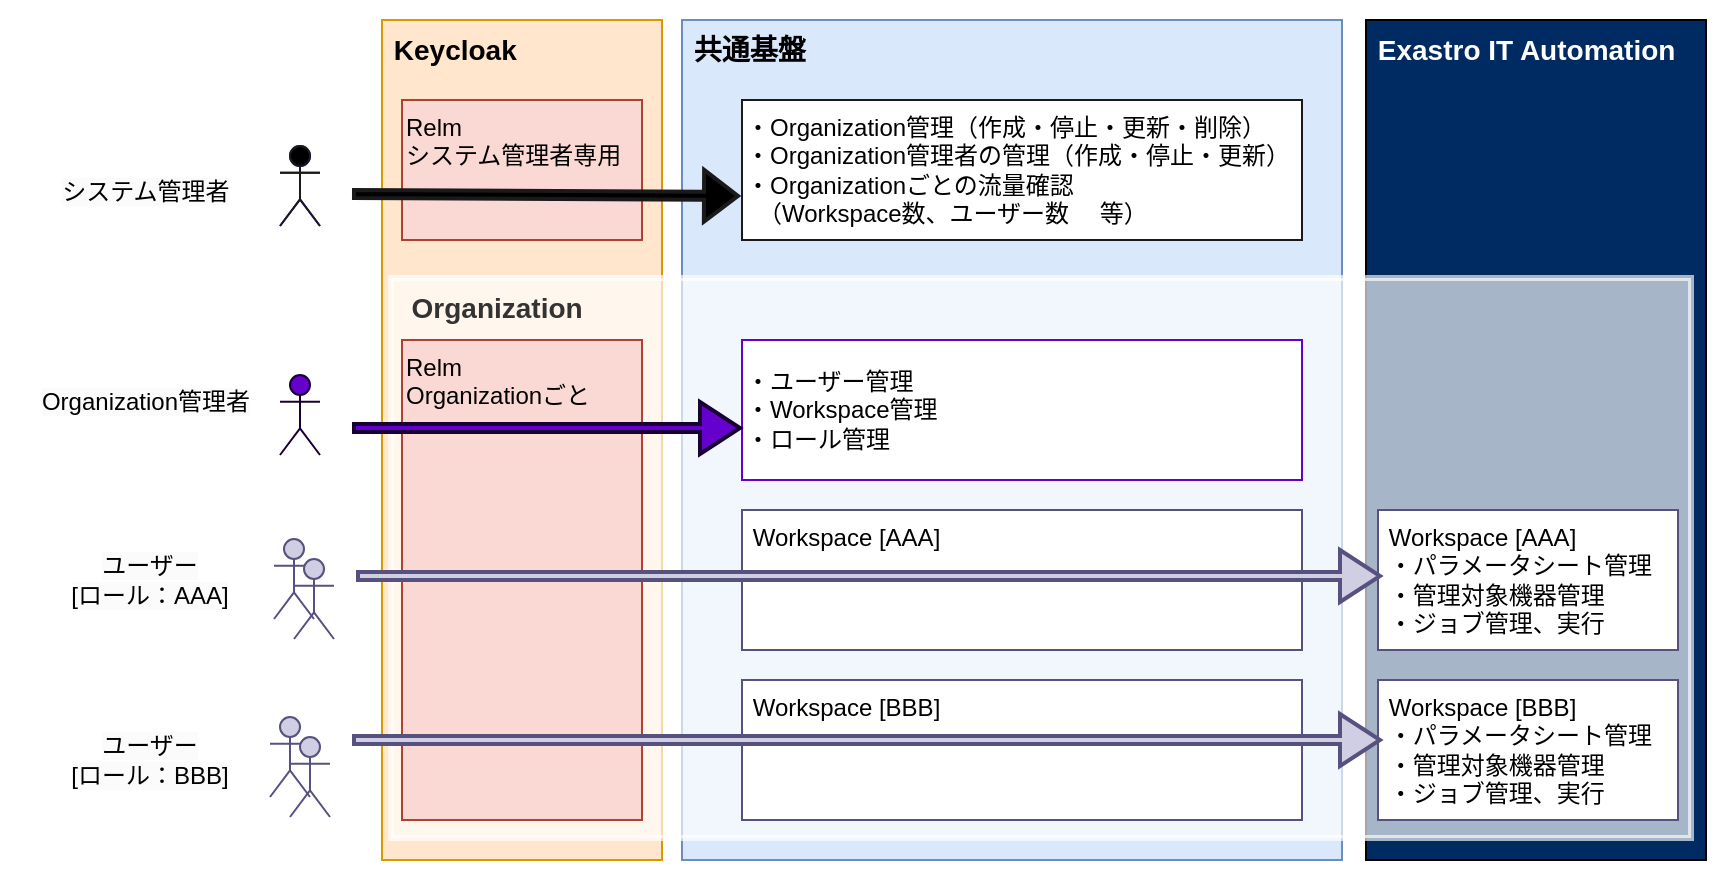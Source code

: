 <mxfile version="20.8.16" type="device"><diagram name="users" id="zIaAfcBwSuvRJHUy-47_"><mxGraphModel dx="960" dy="614" grid="1" gridSize="10" guides="1" tooltips="1" connect="1" arrows="1" fold="1" page="1" pageScale="1" pageWidth="827" pageHeight="1169" math="0" shadow="0"><root><mxCell id="UzZWIe5iTbH8BvvD0hbM-0"/><mxCell id="UzZWIe5iTbH8BvvD0hbM-1" style="" parent="UzZWIe5iTbH8BvvD0hbM-0"/><mxCell id="bpjWlzHVO4FDy2-kTseJ-0" value="" style="rounded=0;whiteSpace=wrap;html=1;strokeColor=none;" parent="UzZWIe5iTbH8BvvD0hbM-1" vertex="1"><mxGeometry x="23" y="30" width="850" height="440" as="geometry"/></mxCell><mxCell id="UzZWIe5iTbH8BvvD0hbM-2" value="&lt;blockquote style=&quot;margin: 0 0 0 40px; border: none; padding: 0px;&quot;&gt;&lt;br&gt;&lt;/blockquote&gt;" style="shape=umlActor;verticalLabelPosition=bottom;verticalAlign=top;outlineConnect=0;fillColor=#6a00ff;strokeColor=#3700CC;html=1;fontColor=#ffffff;" parent="UzZWIe5iTbH8BvvD0hbM-1" vertex="1"><mxGeometry x="150" y="103" width="20" height="40" as="geometry"/></mxCell><mxCell id="UzZWIe5iTbH8BvvD0hbM-3" value="&lt;span style=&quot;color: rgb(0, 0, 0); font-family: Helvetica; font-size: 12px; font-style: normal; font-variant-ligatures: normal; font-variant-caps: normal; font-weight: 400; letter-spacing: normal; orphans: 2; text-indent: 0px; text-transform: none; widows: 2; word-spacing: 0px; -webkit-text-stroke-width: 0px; background-color: rgb(251, 251, 251); text-decoration-thickness: initial; text-decoration-style: initial; text-decoration-color: initial; float: none; display: inline !important;&quot;&gt;Platform管理者&lt;/span&gt;" style="text;whiteSpace=wrap;html=1;fontSize=12;fontFamily=Helvetica;fontColor=#FFFFFF;verticalAlign=middle;align=center;" parent="UzZWIe5iTbH8BvvD0hbM-1" vertex="1"><mxGeometry x="28" y="105.5" width="110" height="40" as="geometry"/></mxCell><mxCell id="UzZWIe5iTbH8BvvD0hbM-8" value="&lt;blockquote style=&quot;margin: 0 0 0 40px; border: none; padding: 0px;&quot;&gt;&lt;br&gt;&lt;/blockquote&gt;" style="shape=umlActor;verticalLabelPosition=bottom;verticalAlign=top;outlineConnect=0;fillColor=#000000;strokeColor=#1A1A1A;html=1;fontColor=#ffffff;" parent="UzZWIe5iTbH8BvvD0hbM-1" vertex="1"><mxGeometry x="150" y="103" width="20" height="40" as="geometry"/></mxCell><mxCell id="UzZWIe5iTbH8BvvD0hbM-9" value="" style="shape=umlActor;verticalLabelPosition=bottom;verticalAlign=top;html=1;outlineConnect=0;fillColor=#6600CC;strokeColor=#190033;fontColor=#ffffff;" parent="UzZWIe5iTbH8BvvD0hbM-1" vertex="1"><mxGeometry x="150" y="217.5" width="20" height="40" as="geometry"/></mxCell><mxCell id="UzZWIe5iTbH8BvvD0hbM-11" value="&lt;span style=&quot;color: rgb(0, 0, 0); font-family: Helvetica; font-size: 12px; font-style: normal; font-variant-ligatures: normal; font-variant-caps: normal; font-weight: 400; letter-spacing: normal; orphans: 2; text-indent: 0px; text-transform: none; widows: 2; word-spacing: 0px; -webkit-text-stroke-width: 0px; background-color: rgb(251, 251, 251); text-decoration-thickness: initial; text-decoration-style: initial; text-decoration-color: initial; float: none; display: inline !important;&quot;&gt;システム管理者&lt;/span&gt;" style="text;whiteSpace=wrap;html=1;fontSize=12;fontFamily=Helvetica;fontColor=#FFFFFF;verticalAlign=middle;align=center;" parent="UzZWIe5iTbH8BvvD0hbM-1" vertex="1"><mxGeometry x="28" y="105.5" width="110" height="40" as="geometry"/></mxCell><mxCell id="UzZWIe5iTbH8BvvD0hbM-12" value="&lt;span style=&quot;color: rgb(0, 0, 0); font-family: Helvetica; font-size: 12px; font-style: normal; font-variant-ligatures: normal; font-variant-caps: normal; font-weight: 400; letter-spacing: normal; orphans: 2; text-indent: 0px; text-transform: none; widows: 2; word-spacing: 0px; -webkit-text-stroke-width: 0px; background-color: rgb(251, 251, 251); text-decoration-thickness: initial; text-decoration-style: initial; text-decoration-color: initial; float: none; display: inline !important;&quot;&gt;Organization管理者&lt;/span&gt;" style="text;whiteSpace=wrap;html=1;fontSize=12;fontFamily=Helvetica;fontColor=#FFFFFF;align=center;" parent="UzZWIe5iTbH8BvvD0hbM-1" vertex="1"><mxGeometry x="13" y="216.5" width="140" height="50" as="geometry"/></mxCell><mxCell id="UzZWIe5iTbH8BvvD0hbM-13" value="&lt;span style=&quot;color: rgb(0, 0, 0); font-family: Helvetica; font-size: 12px; font-style: normal; font-variant-ligatures: normal; font-variant-caps: normal; font-weight: 400; letter-spacing: normal; orphans: 2; text-indent: 0px; text-transform: none; widows: 2; word-spacing: 0px; -webkit-text-stroke-width: 0px; background-color: rgb(251, 251, 251); text-decoration-thickness: initial; text-decoration-style: initial; text-decoration-color: initial; float: none; display: inline !important;&quot;&gt;ユーザー&lt;br&gt;&lt;/span&gt;&lt;span style=&quot;color: rgb(0, 0, 0); font-family: Helvetica; font-size: 12px; font-style: normal; font-variant-ligatures: normal; font-variant-caps: normal; font-weight: 400; letter-spacing: normal; orphans: 2; text-indent: 0px; text-transform: none; widows: 2; word-spacing: 0px; -webkit-text-stroke-width: 0px; background-color: rgb(251, 251, 251); text-decoration-thickness: initial; text-decoration-style: initial; text-decoration-color: initial; float: none; display: inline !important;&quot;&gt;[ロール：AAA]&lt;br&gt;&lt;/span&gt;" style="text;whiteSpace=wrap;html=1;fontSize=12;fontFamily=Helvetica;fontColor=#FFFFFF;align=center;verticalAlign=middle;" parent="UzZWIe5iTbH8BvvD0hbM-1" vertex="1"><mxGeometry x="10" y="284.5" width="150" height="70" as="geometry"/></mxCell><mxCell id="UzZWIe5iTbH8BvvD0hbM-14" value="" style="group;fillColor=none;" parent="UzZWIe5iTbH8BvvD0hbM-1" vertex="1" connectable="0"><mxGeometry x="152" y="299.5" width="39" height="50" as="geometry"/></mxCell><mxCell id="UzZWIe5iTbH8BvvD0hbM-15" value="" style="shape=umlActor;verticalLabelPosition=bottom;verticalAlign=top;html=1;outlineConnect=0;fillColor=#d0cee2;strokeColor=#56517e;" parent="UzZWIe5iTbH8BvvD0hbM-14" vertex="1"><mxGeometry x="-5" width="20" height="40" as="geometry"/></mxCell><mxCell id="UzZWIe5iTbH8BvvD0hbM-16" value="" style="shape=umlActor;verticalLabelPosition=bottom;verticalAlign=top;html=1;outlineConnect=0;fillColor=#d0cee2;strokeColor=#56517E;" parent="UzZWIe5iTbH8BvvD0hbM-14" vertex="1"><mxGeometry x="5" y="10" width="20" height="40" as="geometry"/></mxCell><mxCell id="UzZWIe5iTbH8BvvD0hbM-17" value="&lt;span style=&quot;color: rgb(0, 0, 0); font-family: Helvetica; font-size: 12px; font-style: normal; font-variant-ligatures: normal; font-variant-caps: normal; font-weight: 400; letter-spacing: normal; orphans: 2; text-indent: 0px; text-transform: none; widows: 2; word-spacing: 0px; -webkit-text-stroke-width: 0px; background-color: rgb(251, 251, 251); text-decoration-thickness: initial; text-decoration-style: initial; text-decoration-color: initial; float: none; display: inline !important;&quot;&gt;ユーザー&lt;/span&gt;&lt;br style=&quot;border-color: var(--border-color); color: rgb(0, 0, 0); font-family: Helvetica; font-size: 12px; font-style: normal; font-variant-ligatures: normal; font-variant-caps: normal; font-weight: 400; letter-spacing: normal; orphans: 2; text-indent: 0px; text-transform: none; widows: 2; word-spacing: 0px; -webkit-text-stroke-width: 0px; background-color: rgb(251, 251, 251); text-decoration-thickness: initial; text-decoration-style: initial; text-decoration-color: initial;&quot;&gt;&lt;span style=&quot;color: rgb(0, 0, 0); font-family: Helvetica; font-size: 12px; font-style: normal; font-variant-ligatures: normal; font-variant-caps: normal; font-weight: 400; letter-spacing: normal; orphans: 2; text-indent: 0px; text-transform: none; widows: 2; word-spacing: 0px; -webkit-text-stroke-width: 0px; background-color: rgb(251, 251, 251); text-decoration-thickness: initial; text-decoration-style: initial; text-decoration-color: initial; float: none; display: inline !important;&quot;&gt;[ロール：BBB]&lt;/span&gt;" style="text;whiteSpace=wrap;html=1;fontSize=12;fontFamily=Helvetica;fontColor=#FFFFFF;align=center;verticalAlign=middle;" parent="UzZWIe5iTbH8BvvD0hbM-1" vertex="1"><mxGeometry x="10" y="374.5" width="150" height="70" as="geometry"/></mxCell><mxCell id="UzZWIe5iTbH8BvvD0hbM-20" value="" style="group" parent="UzZWIe5iTbH8BvvD0hbM-1" vertex="1" connectable="0"><mxGeometry x="150" y="388.5" width="39" height="50" as="geometry"/></mxCell><mxCell id="UzZWIe5iTbH8BvvD0hbM-21" value="" style="shape=umlActor;verticalLabelPosition=bottom;verticalAlign=top;html=1;outlineConnect=0;fillColor=#d0cee2;strokeColor=#56517e;" parent="UzZWIe5iTbH8BvvD0hbM-20" vertex="1"><mxGeometry x="-5" width="20" height="40" as="geometry"/></mxCell><mxCell id="UzZWIe5iTbH8BvvD0hbM-22" value="" style="shape=umlActor;verticalLabelPosition=bottom;verticalAlign=top;html=1;outlineConnect=0;fillColor=#d0cee2;strokeColor=#56517e;" parent="UzZWIe5iTbH8BvvD0hbM-20" vertex="1"><mxGeometry x="5" y="10" width="20" height="40" as="geometry"/></mxCell><mxCell id="UzZWIe5iTbH8BvvD0hbM-26" value="&lt;font style=&quot;font-size: 14px;&quot;&gt;&amp;nbsp;Keycloak&lt;/font&gt;" style="rounded=0;whiteSpace=wrap;html=1;align=left;horizontal=1;verticalAlign=top;strokeColor=#d79b00;fillColor=#ffe6cc;fontStyle=1" parent="UzZWIe5iTbH8BvvD0hbM-1" vertex="1"><mxGeometry x="201" y="40" width="140" height="420" as="geometry"/></mxCell><mxCell id="UzZWIe5iTbH8BvvD0hbM-27" value="&lt;font style=&quot;font-size: 14px;&quot;&gt;&amp;nbsp;共通基盤&lt;/font&gt;" style="rounded=0;whiteSpace=wrap;html=1;align=left;horizontal=1;verticalAlign=top;strokeColor=#6c8ebf;fillColor=#dae8fc;fontStyle=1" parent="UzZWIe5iTbH8BvvD0hbM-1" vertex="1"><mxGeometry x="351" y="40" width="330" height="420" as="geometry"/></mxCell><mxCell id="UzZWIe5iTbH8BvvD0hbM-28" value="&lt;font style=&quot;font-size: 14px;&quot;&gt;&amp;nbsp;Exastro IT Automation&lt;/font&gt;" style="rounded=0;whiteSpace=wrap;html=1;align=left;horizontal=1;verticalAlign=top;strokeColor=#000000;fillColor=#002b62;fontColor=#FFFFFF;fontStyle=1" parent="UzZWIe5iTbH8BvvD0hbM-1" vertex="1"><mxGeometry x="693" y="40" width="170" height="420" as="geometry"/></mxCell><mxCell id="UzZWIe5iTbH8BvvD0hbM-29" value="organization" style="" parent="UzZWIe5iTbH8BvvD0hbM-0"/><mxCell id="UzZWIe5iTbH8BvvD0hbM-30" value="&lt;font style=&quot;&quot;&gt;&amp;nbsp; Organization&lt;/font&gt;" style="rounded=0;whiteSpace=wrap;html=1;align=left;horizontal=1;verticalAlign=top;opacity=65;strokeWidth=3;fontSize=14;fillColor=#FFFFFF;strokeColor=#FFFFFF;fontStyle=1;fontColor=#333333;" parent="UzZWIe5iTbH8BvvD0hbM-29" vertex="1"><mxGeometry x="205.5" y="169" width="650" height="280" as="geometry"/></mxCell><mxCell id="UzZWIe5iTbH8BvvD0hbM-32" value="内容" style="" parent="UzZWIe5iTbH8BvvD0hbM-0"/><mxCell id="UzZWIe5iTbH8BvvD0hbM-33" value="Relm&lt;br&gt;システム管理者専用" style="rounded=0;whiteSpace=wrap;html=1;align=left;horizontal=1;verticalAlign=top;strokeColor=#ae4132;fillColor=#fad9d5;" parent="UzZWIe5iTbH8BvvD0hbM-32" vertex="1"><mxGeometry x="211" y="80" width="120" height="70" as="geometry"/></mxCell><mxCell id="UzZWIe5iTbH8BvvD0hbM-35" value="Relm&lt;br&gt;Organizationごと" style="rounded=0;whiteSpace=wrap;html=1;align=left;horizontal=1;verticalAlign=top;strokeColor=#ae4132;fillColor=#fad9d5;" parent="UzZWIe5iTbH8BvvD0hbM-32" vertex="1"><mxGeometry x="211" y="200" width="120" height="240" as="geometry"/></mxCell><mxCell id="UzZWIe5iTbH8BvvD0hbM-36" value="・Organization管理（作成・停止・更新・削除）&lt;br&gt;・Organization管理者の管理（作成・停止・更新）&lt;br&gt;・Organizationごとの流量確認&lt;br&gt;　（Workspace数、ユーザー数 　等）" style="rounded=0;whiteSpace=wrap;html=1;align=left;horizontal=1;verticalAlign=middle;strokeColor=#1A1A1A;" parent="UzZWIe5iTbH8BvvD0hbM-32" vertex="1"><mxGeometry x="381" y="80" width="280" height="70" as="geometry"/></mxCell><mxCell id="UzZWIe5iTbH8BvvD0hbM-37" value="・ユーザー管理&lt;br&gt;・Workspace管理&lt;br&gt;・ロール管理" style="rounded=0;whiteSpace=wrap;html=1;align=left;horizontal=1;verticalAlign=middle;strokeColor=#6600CC;" parent="UzZWIe5iTbH8BvvD0hbM-32" vertex="1"><mxGeometry x="381" y="200" width="280" height="70" as="geometry"/></mxCell><mxCell id="UzZWIe5iTbH8BvvD0hbM-38" value="&amp;nbsp;Workspace [AAA]" style="rounded=0;whiteSpace=wrap;html=1;align=left;horizontal=1;verticalAlign=top;strokeColor=#56517E;" parent="UzZWIe5iTbH8BvvD0hbM-32" vertex="1"><mxGeometry x="381" y="285" width="280" height="70" as="geometry"/></mxCell><mxCell id="UzZWIe5iTbH8BvvD0hbM-57" value="&amp;nbsp;Workspace [AAA]&lt;br&gt;&amp;nbsp;・パラメータシート管理&lt;br&gt;&amp;nbsp;・管理対象機器管理&lt;br&gt;&amp;nbsp;・ジョブ管理、実行" style="rounded=0;whiteSpace=wrap;html=1;align=left;horizontal=1;verticalAlign=top;strokeColor=#56517E;" parent="UzZWIe5iTbH8BvvD0hbM-32" vertex="1"><mxGeometry x="699" y="285" width="150" height="70" as="geometry"/></mxCell><mxCell id="or_tk1Qgucv-dB5-A7wB-4" value="&amp;nbsp;Workspace [BBB]" style="rounded=0;whiteSpace=wrap;html=1;align=left;horizontal=1;verticalAlign=top;strokeColor=#56517E;" parent="UzZWIe5iTbH8BvvD0hbM-32" vertex="1"><mxGeometry x="381" y="370" width="280" height="70" as="geometry"/></mxCell><mxCell id="or_tk1Qgucv-dB5-A7wB-5" value="&amp;nbsp;Workspace [BBB]&lt;br&gt;&amp;nbsp;・パラメータシート管理&lt;br style=&quot;border-color: var(--border-color);&quot;&gt;&amp;nbsp;・管理対象機器管理&lt;br style=&quot;border-color: var(--border-color);&quot;&gt;&amp;nbsp;・ジョブ管理、実行" style="rounded=0;whiteSpace=wrap;html=1;align=left;horizontal=1;verticalAlign=top;strokeColor=#56517E;" parent="UzZWIe5iTbH8BvvD0hbM-32" vertex="1"><mxGeometry x="699" y="370" width="150" height="70" as="geometry"/></mxCell><mxCell id="UzZWIe5iTbH8BvvD0hbM-61" value="矢印" style="" parent="UzZWIe5iTbH8BvvD0hbM-0"/><mxCell id="UzZWIe5iTbH8BvvD0hbM-62" value="" style="endArrow=classic;html=1;rounded=0;strokeColor=#190033;fontFamily=Helvetica;fontSize=14;fontColor=#FFFFFF;strokeWidth=2;labelBorderColor=default;shape=flexArrow;fillColor=#6600CC;width=3;endSize=6;startSize=17;" parent="UzZWIe5iTbH8BvvD0hbM-61" edge="1"><mxGeometry width="50" height="50" relative="1" as="geometry"><mxPoint x="186" y="244" as="sourcePoint"/><mxPoint x="381" y="244" as="targetPoint"/></mxGeometry></mxCell><mxCell id="UzZWIe5iTbH8BvvD0hbM-64" value="" style="endArrow=classic;html=1;rounded=0;strokeColor=#56517E;fontFamily=Helvetica;fontSize=14;fontColor=#FFFFFF;strokeWidth=2;labelBorderColor=default;shape=flexArrow;fillColor=#D0CEE2;width=3;endSize=6;startSize=17;" parent="UzZWIe5iTbH8BvvD0hbM-61" edge="1"><mxGeometry width="50" height="50" relative="1" as="geometry"><mxPoint x="188" y="318.0" as="sourcePoint"/><mxPoint x="701" y="318.0" as="targetPoint"/></mxGeometry></mxCell><mxCell id="UzZWIe5iTbH8BvvD0hbM-65" value="" style="endArrow=classic;html=1;rounded=0;strokeColor=#56517E;fontFamily=Helvetica;fontSize=14;fontColor=#FFFFFF;strokeWidth=2;labelBorderColor=default;shape=flexArrow;fillColor=#D0CEE2;width=3;endSize=6;startSize=17;" parent="UzZWIe5iTbH8BvvD0hbM-61" edge="1"><mxGeometry width="50" height="50" relative="1" as="geometry"><mxPoint x="186" y="400" as="sourcePoint"/><mxPoint x="701" y="400" as="targetPoint"/></mxGeometry></mxCell><mxCell id="UzZWIe5iTbH8BvvD0hbM-68" value="" style="endArrow=block;html=1;rounded=0;strokeColor=#1A1A1A;fontFamily=Helvetica;fontSize=14;fontColor=#FFFFFF;strokeWidth=2;labelBorderColor=default;shape=flexArrow;fillColor=#000000;endSize=5;width=3;" parent="UzZWIe5iTbH8BvvD0hbM-61" edge="1"><mxGeometry width="50" height="50" relative="1" as="geometry"><mxPoint x="186" y="127" as="sourcePoint"/><mxPoint x="380" y="128" as="targetPoint"/></mxGeometry></mxCell></root></mxGraphModel></diagram></mxfile>